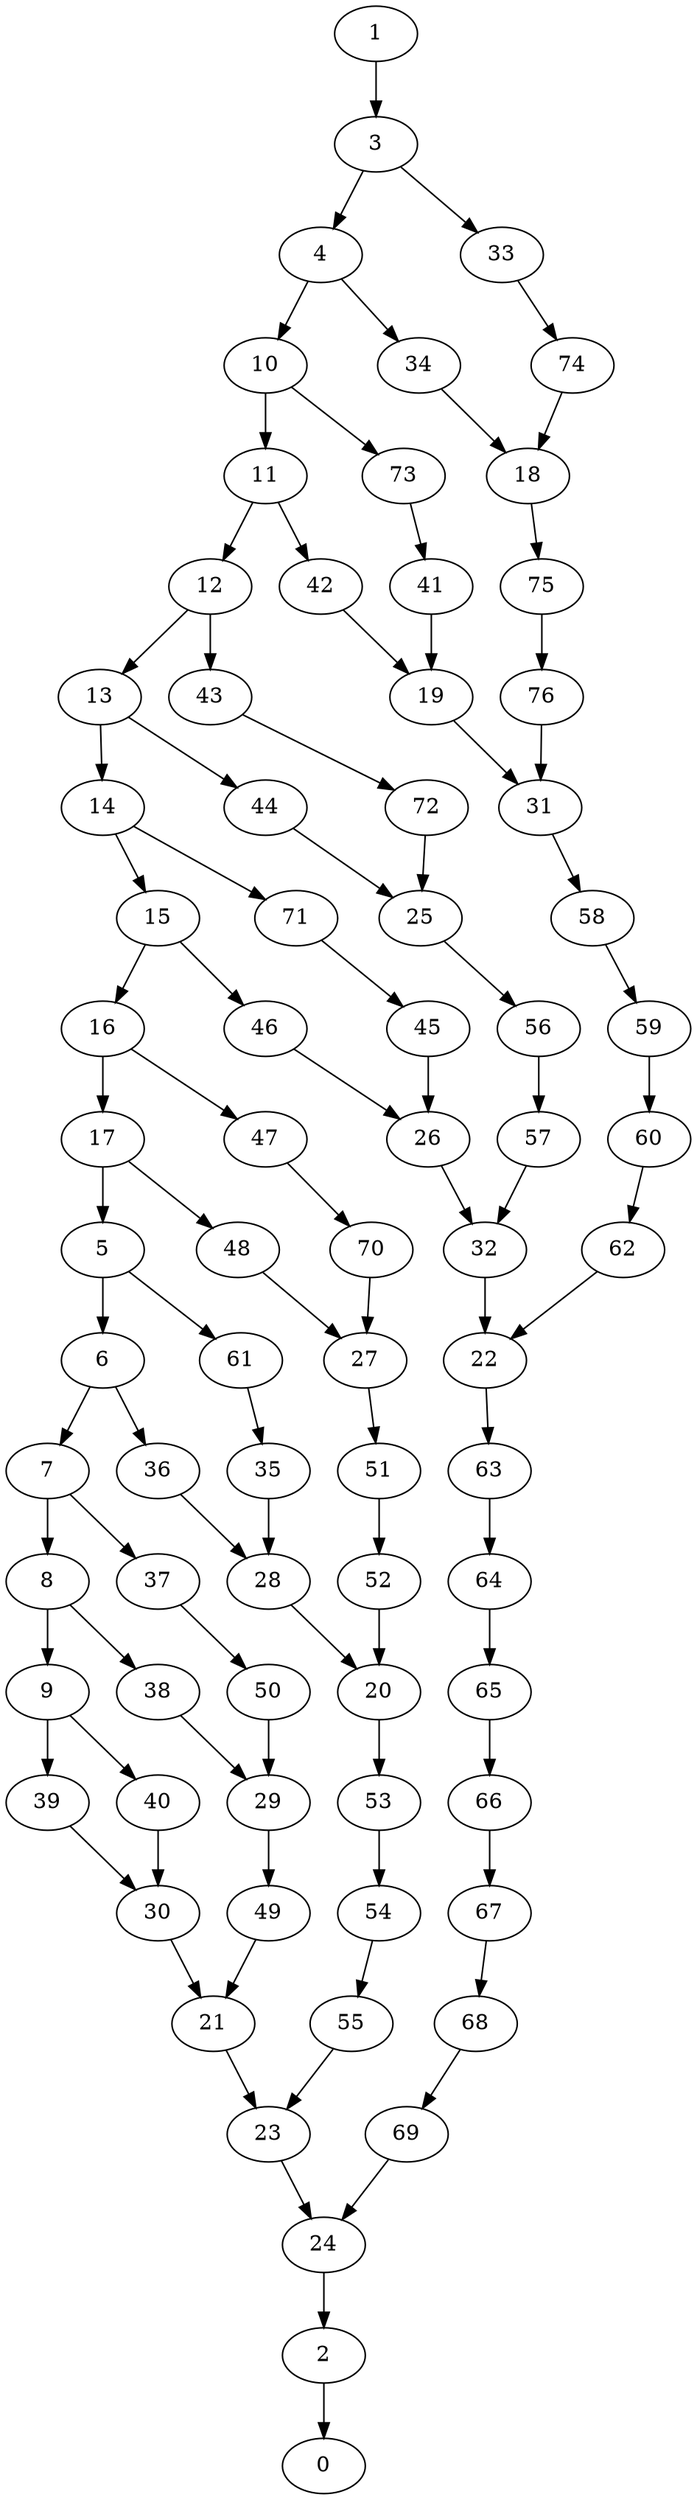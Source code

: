digraph g {
0;
1;
2;
3;
4;
5;
6;
7;
8;
9;
10;
11;
12;
13;
14;
15;
16;
17;
18;
19;
20;
21;
22;
23;
24;
25;
26;
27;
28;
29;
30;
31;
32;
33;
34;
35;
36;
37;
38;
39;
40;
41;
42;
43;
44;
45;
46;
47;
48;
49;
50;
51;
52;
53;
54;
55;
56;
57;
58;
59;
60;
61;
62;
63;
64;
65;
66;
67;
68;
69;
70;
71;
72;
73;
74;
75;
76;
1 -> 3 [weight=0];
2 -> 0 [weight=0];
3 -> 4 [weight=0];
3 -> 33 [weight=0];
4 -> 10 [weight=0];
4 -> 34 [weight=0];
5 -> 6 [weight=0];
5 -> 61 [weight=0];
6 -> 7 [weight=0];
6 -> 36 [weight=0];
7 -> 37 [weight=0];
7 -> 8 [weight=0];
8 -> 38 [weight=0];
8 -> 9 [weight=0];
9 -> 39 [weight=0];
9 -> 40 [weight=0];
10 -> 11 [weight=0];
10 -> 73 [weight=0];
11 -> 12 [weight=0];
11 -> 42 [weight=0];
12 -> 43 [weight=1];
12 -> 13 [weight=0];
13 -> 44 [weight=0];
13 -> 14 [weight=0];
14 -> 15 [weight=0];
14 -> 71 [weight=0];
15 -> 46 [weight=0];
15 -> 16 [weight=0];
16 -> 17 [weight=0];
16 -> 47 [weight=0];
17 -> 48 [weight=0];
17 -> 5 [weight=1];
18 -> 75 [weight=0];
19 -> 31 [weight=0];
20 -> 53 [weight=0];
21 -> 23 [weight=0];
22 -> 63 [weight=0];
23 -> 24 [weight=0];
24 -> 2 [weight=0];
25 -> 56 [weight=0];
26 -> 32 [weight=0];
27 -> 51 [weight=0];
28 -> 20 [weight=0];
29 -> 49 [weight=0];
30 -> 21 [weight=0];
31 -> 58 [weight=0];
32 -> 22 [weight=0];
33 -> 74 [weight=0];
34 -> 18 [weight=0];
35 -> 28 [weight=0];
36 -> 28 [weight=0];
37 -> 50 [weight=0];
38 -> 29 [weight=0];
39 -> 30 [weight=0];
40 -> 30 [weight=0];
41 -> 19 [weight=0];
42 -> 19 [weight=0];
43 -> 72 [weight=0];
44 -> 25 [weight=0];
45 -> 26 [weight=0];
46 -> 26 [weight=0];
47 -> 70 [weight=0];
48 -> 27 [weight=0];
49 -> 21 [weight=0];
50 -> 29 [weight=0];
51 -> 52 [weight=0];
52 -> 20 [weight=0];
53 -> 54 [weight=1];
54 -> 55 [weight=0];
55 -> 23 [weight=0];
56 -> 57 [weight=0];
57 -> 32 [weight=0];
58 -> 59 [weight=0];
59 -> 60 [weight=0];
60 -> 62 [weight=0];
61 -> 35 [weight=0];
62 -> 22 [weight=0];
63 -> 64 [weight=0];
64 -> 65 [weight=0];
65 -> 66 [weight=0];
66 -> 67 [weight=0];
67 -> 68 [weight=0];
68 -> 69 [weight=0];
69 -> 24 [weight=0];
70 -> 27 [weight=0];
71 -> 45 [weight=0];
72 -> 25 [weight=0];
73 -> 41 [weight=0];
74 -> 18 [weight=0];
75 -> 76 [weight=0];
76 -> 31 [weight=0];
}
